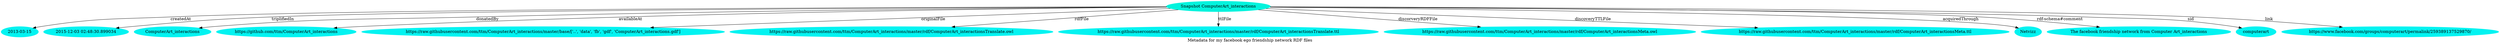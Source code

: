 digraph  {
	graph [label="Metadata for my facebook ego friendship network RDF files"];
	node [label="\N"];
	"Snapshot ComputerArt_interactions"	 [color="#02F3DD",
		style=filled];
	14909	 [color="#02F3F1",
		label="2013-03-15",
		style=filled];
	"Snapshot ComputerArt_interactions" -> 14909	 [label=createdAt];
	14910	 [color="#02F3F1",
		label="2015-12-03 02:48:30.899034",
		style=filled];
	"Snapshot ComputerArt_interactions" -> 14910	 [label=triplifiedIn];
	14911	 [color="#02F3F1",
		label=ComputerArt_interactions,
		style=filled];
	"Snapshot ComputerArt_interactions" -> 14911	 [label=donatedBy];
	14912	 [color="#02F3F1",
		label="https://github.com/ttm/ComputerArt_interactions",
		style=filled];
	"Snapshot ComputerArt_interactions" -> 14912	 [label=availableAt];
	14913	 [color="#02F3F1",
		label="https://raw.githubusercontent.com/ttm/ComputerArt_interactions/master/base/['..', 'data', 'fb', 'gdf', 'ComputerArt_interactions.gdf']",
		style=filled];
	"Snapshot ComputerArt_interactions" -> 14913	 [label=originalFile];
	14914	 [color="#02F3F1",
		label="https://raw.githubusercontent.com/ttm/ComputerArt_interactions/master/rdf/ComputerArt_interactionsTranslate.owl",
		style=filled];
	"Snapshot ComputerArt_interactions" -> 14914	 [label=rdfFile];
	14915	 [color="#02F3F1",
		label="https://raw.githubusercontent.com/ttm/ComputerArt_interactions/master/rdf/ComputerArt_interactionsTranslate.ttl",
		style=filled];
	"Snapshot ComputerArt_interactions" -> 14915	 [label=ttlFile];
	14916	 [color="#02F3F1",
		label="https://raw.githubusercontent.com/ttm/ComputerArt_interactions/master/rdf/ComputerArt_interactionsMeta.owl",
		style=filled];
	"Snapshot ComputerArt_interactions" -> 14916	 [label=discorveryRDFFile];
	14917	 [color="#02F3F1",
		label="https://raw.githubusercontent.com/ttm/ComputerArt_interactions/master/rdf/ComputerArt_interactionsMeta.ttl",
		style=filled];
	"Snapshot ComputerArt_interactions" -> 14917	 [label=discoveryTTLFile];
	14918	 [color="#02F3F1",
		label=Netvizz,
		style=filled];
	"Snapshot ComputerArt_interactions" -> 14918	 [label=acquiredThrough];
	14919	 [color="#02F3F1",
		label="The facebook friendship network from Computer Art_interactions",
		style=filled];
	"Snapshot ComputerArt_interactions" -> 14919	 [label="rdf-schema#comment"];
	14920	 [color="#02F3F1",
		label=computerart,
		style=filled];
	"Snapshot ComputerArt_interactions" -> 14920	 [label=sid];
	14921	 [color="#02F3F1",
		label="https://www.facebook.com/groups/computerart/permalink/259389137529870/",
		style=filled];
	"Snapshot ComputerArt_interactions" -> 14921	 [label=link];
}
